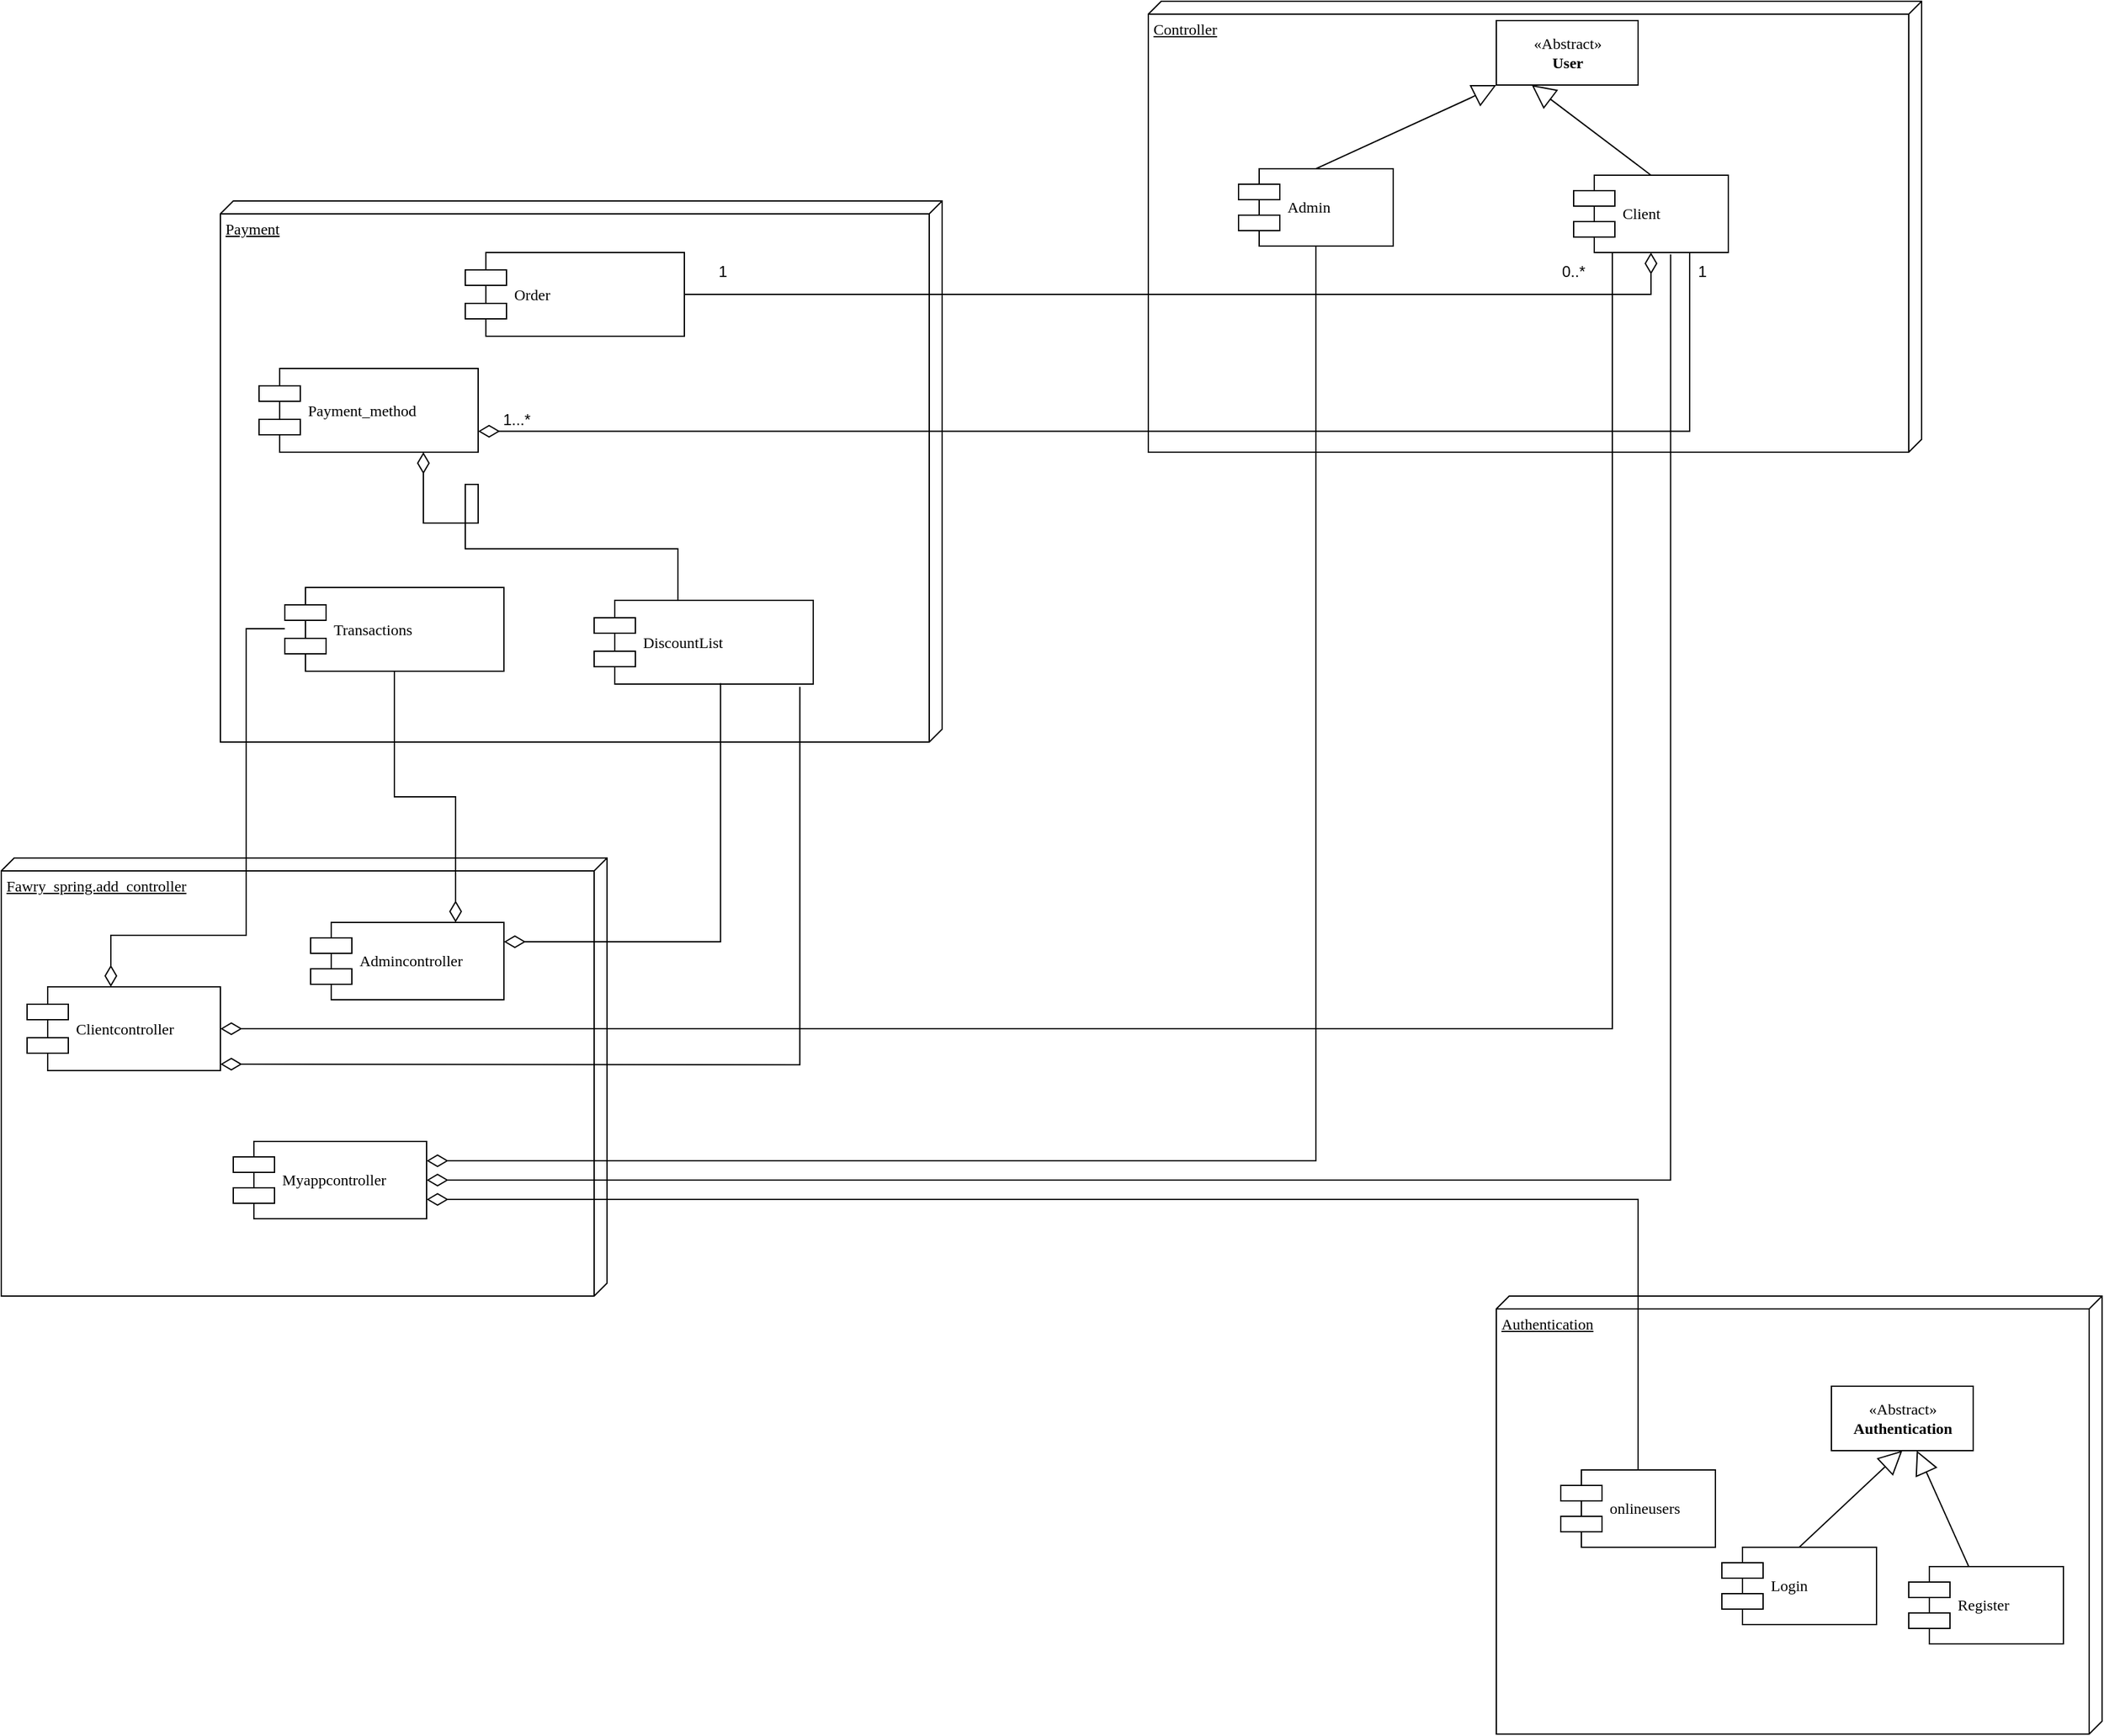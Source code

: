 <mxfile version="20.7.4" type="device"><diagram name="Page-1" id="5f0bae14-7c28-e335-631c-24af17079c00"><mxGraphModel dx="3149" dy="1190" grid="1" gridSize="10" guides="1" tooltips="1" connect="1" arrows="1" fold="1" page="1" pageScale="1" pageWidth="1100" pageHeight="850" background="none" math="0" shadow="0"><root><mxCell id="0"/><mxCell id="1" parent="0"/><mxCell id="39150e848f15840c-1" value="Payment" style="verticalAlign=top;align=left;spacingTop=8;spacingLeft=2;spacingRight=12;shape=cube;size=10;direction=south;fontStyle=4;html=1;rounded=0;shadow=0;comic=0;labelBackgroundColor=none;strokeWidth=1;fontFamily=Verdana;fontSize=12" parent="1" vertex="1"><mxGeometry x="-240" y="230" width="560" height="420" as="geometry"/></mxCell><mxCell id="39150e848f15840c-2" value="Controller" style="verticalAlign=top;align=left;spacingTop=8;spacingLeft=2;spacingRight=12;shape=cube;size=10;direction=south;fontStyle=4;html=1;rounded=0;shadow=0;comic=0;labelBackgroundColor=none;strokeWidth=1;fontFamily=Verdana;fontSize=12" parent="1" vertex="1"><mxGeometry x="480" y="75" width="600" height="350" as="geometry"/></mxCell><mxCell id="39150e848f15840c-3" value="Authentication" style="verticalAlign=top;align=left;spacingTop=8;spacingLeft=2;spacingRight=12;shape=cube;size=10;direction=south;fontStyle=4;html=1;rounded=0;shadow=0;comic=0;labelBackgroundColor=none;strokeWidth=1;fontFamily=Verdana;fontSize=12" parent="1" vertex="1"><mxGeometry x="750" y="1080" width="470" height="340" as="geometry"/></mxCell><mxCell id="39150e848f15840c-5" value="Payment_method" style="shape=component;align=left;spacingLeft=36;rounded=0;shadow=0;comic=0;labelBackgroundColor=none;strokeWidth=1;fontFamily=Verdana;fontSize=12;html=1;" parent="1" vertex="1"><mxGeometry x="-210" y="360" width="170" height="65" as="geometry"/></mxCell><mxCell id="39150e848f15840c-7" value="Admin" style="shape=component;align=left;spacingLeft=36;rounded=0;shadow=0;comic=0;labelBackgroundColor=none;strokeWidth=1;fontFamily=Verdana;fontSize=12;html=1;" parent="1" vertex="1"><mxGeometry x="550" y="205" width="120" height="60" as="geometry"/></mxCell><mxCell id="39150e848f15840c-8" value="«Abstract»&lt;br&gt;&lt;b&gt;User&lt;/b&gt;" style="html=1;rounded=0;shadow=0;comic=0;labelBackgroundColor=none;strokeWidth=1;fontFamily=Verdana;fontSize=12;align=center;" parent="1" vertex="1"><mxGeometry x="750" y="90" width="110" height="50" as="geometry"/></mxCell><mxCell id="39150e848f15840c-10" value="onlineusers" style="shape=component;align=left;spacingLeft=36;rounded=0;shadow=0;comic=0;labelBackgroundColor=none;strokeWidth=1;fontFamily=Verdana;fontSize=12;html=1;" parent="1" vertex="1"><mxGeometry x="800" y="1215" width="120" height="60" as="geometry"/></mxCell><mxCell id="JjoJl9Dp5JKcrW8pXCZs-1" value="Client" style="shape=component;align=left;spacingLeft=36;rounded=0;shadow=0;comic=0;labelBackgroundColor=none;strokeWidth=1;fontFamily=Verdana;fontSize=12;html=1;" vertex="1" parent="1"><mxGeometry x="810" y="210" width="120" height="60" as="geometry"/></mxCell><mxCell id="JjoJl9Dp5JKcrW8pXCZs-3" value="" style="endArrow=block;endSize=16;endFill=0;html=1;rounded=0;exitX=0.5;exitY=0;exitDx=0;exitDy=0;entryX=0;entryY=1;entryDx=0;entryDy=0;" edge="1" parent="1" source="39150e848f15840c-7" target="39150e848f15840c-8"><mxGeometry width="160" relative="1" as="geometry"><mxPoint x="570" y="120" as="sourcePoint"/><mxPoint x="720" y="120" as="targetPoint"/><Array as="points"><mxPoint x="730" y="150"/></Array></mxGeometry></mxCell><mxCell id="JjoJl9Dp5JKcrW8pXCZs-4" value="" style="endArrow=block;endSize=16;endFill=0;html=1;rounded=0;exitX=0.5;exitY=0;exitDx=0;exitDy=0;entryX=0.25;entryY=1;entryDx=0;entryDy=0;" edge="1" parent="1" source="JjoJl9Dp5JKcrW8pXCZs-1" target="39150e848f15840c-8"><mxGeometry width="160" relative="1" as="geometry"><mxPoint x="630" y="145" as="sourcePoint"/><mxPoint x="740" y="130" as="targetPoint"/></mxGeometry></mxCell><mxCell id="JjoJl9Dp5JKcrW8pXCZs-5" value="Transactions" style="shape=component;align=left;spacingLeft=36;rounded=0;shadow=0;comic=0;labelBackgroundColor=none;strokeWidth=1;fontFamily=Verdana;fontSize=12;html=1;" vertex="1" parent="1"><mxGeometry x="-190" y="530" width="170" height="65" as="geometry"/></mxCell><mxCell id="JjoJl9Dp5JKcrW8pXCZs-6" value="Order" style="shape=component;align=left;spacingLeft=36;rounded=0;shadow=0;comic=0;labelBackgroundColor=none;strokeWidth=1;fontFamily=Verdana;fontSize=12;html=1;" vertex="1" parent="1"><mxGeometry x="-50" y="270" width="170" height="65" as="geometry"/></mxCell><mxCell id="JjoJl9Dp5JKcrW8pXCZs-7" value="DiscountList" style="shape=component;align=left;spacingLeft=36;rounded=0;shadow=0;comic=0;labelBackgroundColor=none;strokeWidth=1;fontFamily=Verdana;fontSize=12;html=1;" vertex="1" parent="1"><mxGeometry x="50" y="540" width="170" height="65" as="geometry"/></mxCell><mxCell id="JjoJl9Dp5JKcrW8pXCZs-9" value="0..*" style="text;html=1;strokeColor=none;fillColor=none;align=center;verticalAlign=middle;whiteSpace=wrap;rounded=0;" vertex="1" parent="1"><mxGeometry x="780" y="270" width="60" height="30" as="geometry"/></mxCell><mxCell id="JjoJl9Dp5JKcrW8pXCZs-11" value="" style="endArrow=none;html=1;endSize=12;startArrow=diamondThin;startSize=14;startFill=0;edgeStyle=orthogonalEdgeStyle;align=left;verticalAlign=bottom;rounded=0;exitX=0.5;exitY=1;exitDx=0;exitDy=0;entryX=1;entryY=0.5;entryDx=0;entryDy=0;" edge="1" parent="1" source="JjoJl9Dp5JKcrW8pXCZs-1" target="JjoJl9Dp5JKcrW8pXCZs-6"><mxGeometry x="-1" y="3" relative="1" as="geometry"><mxPoint x="870" y="270" as="sourcePoint"/><mxPoint x="190" y="285" as="targetPoint"/></mxGeometry></mxCell><mxCell id="JjoJl9Dp5JKcrW8pXCZs-12" value="1" style="text;html=1;strokeColor=none;fillColor=none;align=center;verticalAlign=middle;whiteSpace=wrap;rounded=0;" vertex="1" parent="1"><mxGeometry x="120" y="270" width="60" height="30" as="geometry"/></mxCell><mxCell id="JjoJl9Dp5JKcrW8pXCZs-14" value="" style="endArrow=none;html=1;endSize=12;startArrow=diamondThin;startSize=14;startFill=0;edgeStyle=orthogonalEdgeStyle;align=left;verticalAlign=bottom;rounded=0;exitX=1;exitY=0.75;exitDx=0;exitDy=0;entryX=0.75;entryY=1;entryDx=0;entryDy=0;" edge="1" parent="1" source="39150e848f15840c-5" target="JjoJl9Dp5JKcrW8pXCZs-1"><mxGeometry x="-1" y="3" relative="1" as="geometry"><mxPoint x="1580" y="585" as="sourcePoint"/><mxPoint x="830" y="617.5" as="targetPoint"/></mxGeometry></mxCell><mxCell id="JjoJl9Dp5JKcrW8pXCZs-15" value="1" style="text;html=1;strokeColor=none;fillColor=none;align=center;verticalAlign=middle;whiteSpace=wrap;rounded=0;" vertex="1" parent="1"><mxGeometry x="880" y="270" width="60" height="30" as="geometry"/></mxCell><mxCell id="JjoJl9Dp5JKcrW8pXCZs-16" value="1...*" style="text;html=1;strokeColor=none;fillColor=none;align=center;verticalAlign=middle;whiteSpace=wrap;rounded=0;" vertex="1" parent="1"><mxGeometry x="-40" y="380" width="60" height="40" as="geometry"/></mxCell><mxCell id="JjoJl9Dp5JKcrW8pXCZs-19" value="«Abstract»&lt;br&gt;&lt;b&gt;Authentication&lt;/b&gt;" style="html=1;rounded=0;shadow=0;comic=0;labelBackgroundColor=none;strokeWidth=1;fontFamily=Verdana;fontSize=12;align=center;" vertex="1" parent="1"><mxGeometry x="1010" y="1150" width="110" height="50" as="geometry"/></mxCell><mxCell id="JjoJl9Dp5JKcrW8pXCZs-20" value="Login" style="shape=component;align=left;spacingLeft=36;rounded=0;shadow=0;comic=0;labelBackgroundColor=none;strokeWidth=1;fontFamily=Verdana;fontSize=12;html=1;" vertex="1" parent="1"><mxGeometry x="925" y="1275" width="120" height="60" as="geometry"/></mxCell><mxCell id="JjoJl9Dp5JKcrW8pXCZs-21" value="Register" style="shape=component;align=left;spacingLeft=36;rounded=0;shadow=0;comic=0;labelBackgroundColor=none;strokeWidth=1;fontFamily=Verdana;fontSize=12;html=1;" vertex="1" parent="1"><mxGeometry x="1070" y="1290" width="120" height="60" as="geometry"/></mxCell><mxCell id="JjoJl9Dp5JKcrW8pXCZs-22" value="" style="endArrow=block;endSize=16;endFill=0;html=1;rounded=0;exitX=0.5;exitY=0;exitDx=0;exitDy=0;entryX=0.5;entryY=1;entryDx=0;entryDy=0;" edge="1" parent="1" source="JjoJl9Dp5JKcrW8pXCZs-20" target="JjoJl9Dp5JKcrW8pXCZs-19"><mxGeometry width="160" relative="1" as="geometry"><mxPoint x="360" y="940" as="sourcePoint"/><mxPoint x="500" y="875" as="targetPoint"/><Array as="points"/></mxGeometry></mxCell><mxCell id="JjoJl9Dp5JKcrW8pXCZs-23" value="" style="endArrow=block;endSize=16;endFill=0;html=1;rounded=0;" edge="1" parent="1" source="JjoJl9Dp5JKcrW8pXCZs-21" target="JjoJl9Dp5JKcrW8pXCZs-19"><mxGeometry width="160" relative="1" as="geometry"><mxPoint x="480" y="960" as="sourcePoint"/><mxPoint x="495" y="870" as="targetPoint"/><Array as="points"/></mxGeometry></mxCell><mxCell id="JjoJl9Dp5JKcrW8pXCZs-25" value="Fawry_spring.add_controller" style="verticalAlign=top;align=left;spacingTop=8;spacingLeft=2;spacingRight=12;shape=cube;size=10;direction=south;fontStyle=4;html=1;rounded=0;shadow=0;comic=0;labelBackgroundColor=none;strokeWidth=1;fontFamily=Verdana;fontSize=12" vertex="1" parent="1"><mxGeometry x="-410" y="740" width="470" height="340" as="geometry"/></mxCell><mxCell id="JjoJl9Dp5JKcrW8pXCZs-26" value="Clientcontroller" style="shape=component;align=left;spacingLeft=36;rounded=0;shadow=0;comic=0;labelBackgroundColor=none;strokeWidth=1;fontFamily=Verdana;fontSize=12;html=1;" vertex="1" parent="1"><mxGeometry x="-390" y="840" width="150" height="65" as="geometry"/></mxCell><mxCell id="JjoJl9Dp5JKcrW8pXCZs-27" value="Admincontroller" style="shape=component;align=left;spacingLeft=36;rounded=0;shadow=0;comic=0;labelBackgroundColor=none;strokeWidth=1;fontFamily=Verdana;fontSize=12;html=1;" vertex="1" parent="1"><mxGeometry x="-170" y="790" width="150" height="60" as="geometry"/></mxCell><mxCell id="JjoJl9Dp5JKcrW8pXCZs-28" value="Myappcontroller" style="shape=component;align=left;spacingLeft=36;rounded=0;shadow=0;comic=0;labelBackgroundColor=none;strokeWidth=1;fontFamily=Verdana;fontSize=12;html=1;" vertex="1" parent="1"><mxGeometry x="-230" y="960" width="150" height="60" as="geometry"/></mxCell><mxCell id="JjoJl9Dp5JKcrW8pXCZs-29" value="" style="endArrow=none;html=1;endSize=12;startArrow=diamondThin;startSize=14;startFill=0;edgeStyle=orthogonalEdgeStyle;align=left;verticalAlign=bottom;rounded=0;exitX=0.75;exitY=0;exitDx=0;exitDy=0;" edge="1" parent="1" source="JjoJl9Dp5JKcrW8pXCZs-27" target="JjoJl9Dp5JKcrW8pXCZs-5"><mxGeometry x="-1" y="3" relative="1" as="geometry"><mxPoint x="60" y="828.75" as="sourcePoint"/><mxPoint x="1000" y="690" as="targetPoint"/></mxGeometry></mxCell><mxCell id="JjoJl9Dp5JKcrW8pXCZs-30" value="" style="endArrow=none;html=1;endSize=12;startArrow=diamondThin;startSize=14;startFill=0;edgeStyle=orthogonalEdgeStyle;align=left;verticalAlign=bottom;rounded=0;exitX=1;exitY=0.75;exitDx=0;exitDy=0;" edge="1" parent="1" source="JjoJl9Dp5JKcrW8pXCZs-28" target="39150e848f15840c-10"><mxGeometry x="-1" y="3" relative="1" as="geometry"><mxPoint x="282.37" y="849.9" as="sourcePoint"/><mxPoint x="280" y="770" as="targetPoint"/></mxGeometry></mxCell><mxCell id="JjoJl9Dp5JKcrW8pXCZs-32" value="" style="endArrow=none;html=1;endSize=12;startArrow=diamondThin;startSize=14;startFill=0;edgeStyle=orthogonalEdgeStyle;align=left;verticalAlign=bottom;rounded=0;exitX=1;exitY=0.25;exitDx=0;exitDy=0;" edge="1" parent="1" source="JjoJl9Dp5JKcrW8pXCZs-28" target="39150e848f15840c-7"><mxGeometry x="-1" y="3" relative="1" as="geometry"><mxPoint x="-40" y="960" as="sourcePoint"/><mxPoint x="320" y="660" as="targetPoint"/></mxGeometry></mxCell><mxCell id="JjoJl9Dp5JKcrW8pXCZs-33" value="" style="endArrow=none;html=1;endSize=12;startArrow=diamondThin;startSize=14;startFill=0;edgeStyle=orthogonalEdgeStyle;align=left;verticalAlign=bottom;rounded=0;exitX=1;exitY=0.5;exitDx=0;exitDy=0;entryX=0.627;entryY=1.024;entryDx=0;entryDy=0;entryPerimeter=0;" edge="1" parent="1" source="JjoJl9Dp5JKcrW8pXCZs-28" target="JjoJl9Dp5JKcrW8pXCZs-1"><mxGeometry x="-1" y="3" relative="1" as="geometry"><mxPoint x="-30" y="970" as="sourcePoint"/><mxPoint x="620.0" y="275" as="targetPoint"/></mxGeometry></mxCell><mxCell id="JjoJl9Dp5JKcrW8pXCZs-35" value="" style="endArrow=none;html=1;endSize=12;startArrow=diamondThin;startSize=14;startFill=0;edgeStyle=orthogonalEdgeStyle;align=left;verticalAlign=bottom;rounded=0;exitX=1;exitY=0.5;exitDx=0;exitDy=0;entryX=0.25;entryY=1;entryDx=0;entryDy=0;" edge="1" parent="1" source="JjoJl9Dp5JKcrW8pXCZs-26" target="JjoJl9Dp5JKcrW8pXCZs-1"><mxGeometry x="-1" y="3" relative="1" as="geometry"><mxPoint x="-980" y="639.91" as="sourcePoint"/><mxPoint x="-289.909" y="-70.09" as="targetPoint"/></mxGeometry></mxCell><mxCell id="JjoJl9Dp5JKcrW8pXCZs-36" value="" style="endArrow=none;html=1;endSize=12;startArrow=diamondThin;startSize=14;startFill=0;edgeStyle=orthogonalEdgeStyle;align=left;verticalAlign=bottom;rounded=0;" edge="1" parent="1" source="JjoJl9Dp5JKcrW8pXCZs-26" target="JjoJl9Dp5JKcrW8pXCZs-5"><mxGeometry x="-1" y="3" relative="1" as="geometry"><mxPoint x="-197.66" y="800" as="sourcePoint"/><mxPoint x="-220.0" y="610.1" as="targetPoint"/><Array as="points"><mxPoint x="-325" y="800"/><mxPoint x="-220" y="800"/><mxPoint x="-220" y="562"/></Array></mxGeometry></mxCell><mxCell id="JjoJl9Dp5JKcrW8pXCZs-37" value="" style="endArrow=none;html=1;endSize=12;startArrow=diamondThin;startSize=14;startFill=0;edgeStyle=orthogonalEdgeStyle;align=left;verticalAlign=bottom;rounded=0;exitX=0.75;exitY=1;exitDx=0;exitDy=0;" edge="1" parent="1" source="39150e848f15840c-5" target="JjoJl9Dp5JKcrW8pXCZs-7"><mxGeometry x="-1" y="3" relative="1" as="geometry"><mxPoint x="282.36" y="614.9" as="sourcePoint"/><mxPoint x="260.02" y="425.0" as="targetPoint"/><Array as="points"><mxPoint x="-83" y="480"/><mxPoint x="-40" y="480"/><mxPoint x="-40" y="450"/><mxPoint x="-50" y="450"/><mxPoint x="-50" y="500"/><mxPoint x="115" y="500"/></Array></mxGeometry></mxCell><mxCell id="JjoJl9Dp5JKcrW8pXCZs-39" value="" style="endArrow=none;html=1;endSize=12;startArrow=diamondThin;startSize=14;startFill=0;edgeStyle=orthogonalEdgeStyle;align=left;verticalAlign=bottom;rounded=0;exitX=1;exitY=0.25;exitDx=0;exitDy=0;entryX=0.577;entryY=0.989;entryDx=0;entryDy=0;entryPerimeter=0;" edge="1" parent="1" source="JjoJl9Dp5JKcrW8pXCZs-27" target="JjoJl9Dp5JKcrW8pXCZs-7"><mxGeometry x="-1" y="3" relative="1" as="geometry"><mxPoint x="-47.5" y="800.0" as="sourcePoint"/><mxPoint x="-95.0" y="605" as="targetPoint"/></mxGeometry></mxCell><mxCell id="JjoJl9Dp5JKcrW8pXCZs-40" value="" style="endArrow=none;html=1;endSize=12;startArrow=diamondThin;startSize=14;startFill=0;edgeStyle=orthogonalEdgeStyle;align=left;verticalAlign=bottom;rounded=0;entryX=0.939;entryY=1.033;entryDx=0;entryDy=0;entryPerimeter=0;" edge="1" parent="1" target="JjoJl9Dp5JKcrW8pXCZs-7"><mxGeometry x="-1" y="3" relative="1" as="geometry"><mxPoint x="-240" y="900" as="sourcePoint"/><mxPoint x="-81.91" y="704.285" as="targetPoint"/></mxGeometry></mxCell></root></mxGraphModel></diagram></mxfile>